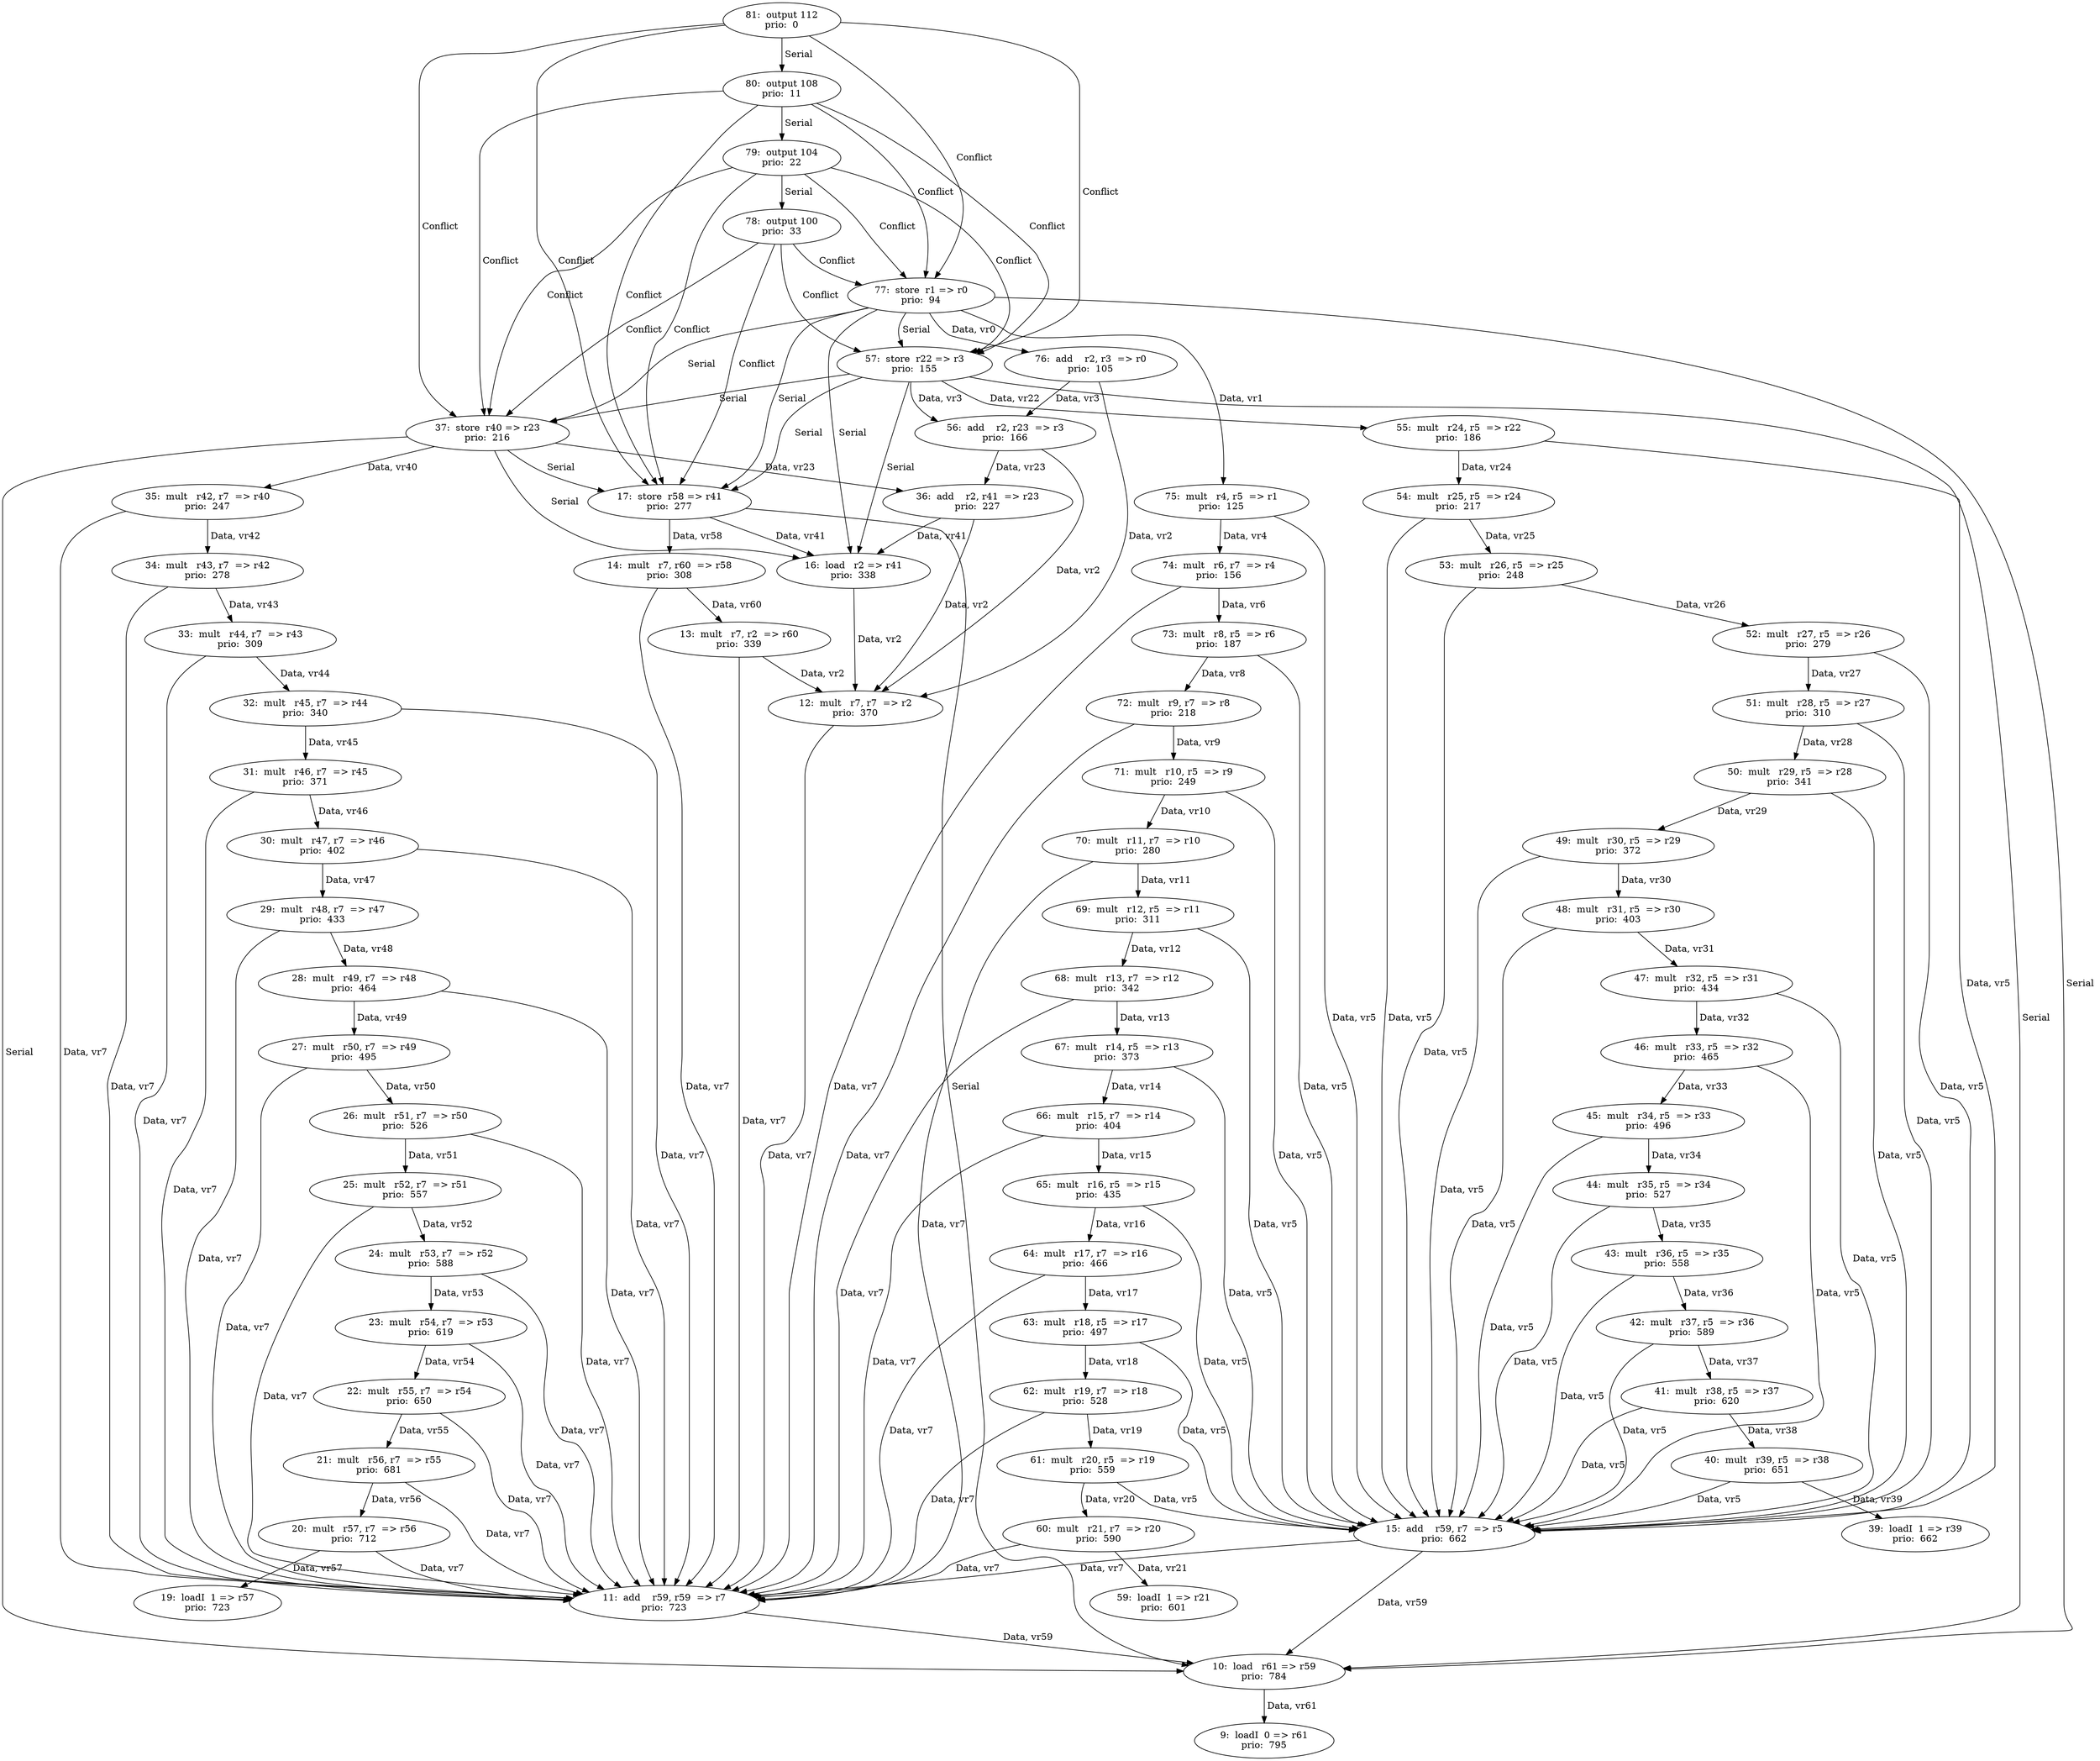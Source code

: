 digraph DG {
  9 [label="9:  loadI  0 => r61
prio:  795"];
  10 [label="10:  load   r61 => r59
prio:  784"];
  11 [label="11:  add    r59, r59  => r7
prio:  723"];
  12 [label="12:  mult   r7, r7  => r2
prio:  370"];
  13 [label="13:  mult   r7, r2  => r60
prio:  339"];
  14 [label="14:  mult   r7, r60  => r58
prio:  308"];
  15 [label="15:  add    r59, r7  => r5
prio:  662"];
  16 [label="16:  load   r2 => r41
prio:  338"];
  17 [label="17:  store  r58 => r41
prio:  277"];
  19 [label="19:  loadI  1 => r57
prio:  723"];
  20 [label="20:  mult   r57, r7  => r56
prio:  712"];
  21 [label="21:  mult   r56, r7  => r55
prio:  681"];
  22 [label="22:  mult   r55, r7  => r54
prio:  650"];
  23 [label="23:  mult   r54, r7  => r53
prio:  619"];
  24 [label="24:  mult   r53, r7  => r52
prio:  588"];
  25 [label="25:  mult   r52, r7  => r51
prio:  557"];
  26 [label="26:  mult   r51, r7  => r50
prio:  526"];
  27 [label="27:  mult   r50, r7  => r49
prio:  495"];
  28 [label="28:  mult   r49, r7  => r48
prio:  464"];
  29 [label="29:  mult   r48, r7  => r47
prio:  433"];
  30 [label="30:  mult   r47, r7  => r46
prio:  402"];
  31 [label="31:  mult   r46, r7  => r45
prio:  371"];
  32 [label="32:  mult   r45, r7  => r44
prio:  340"];
  33 [label="33:  mult   r44, r7  => r43
prio:  309"];
  34 [label="34:  mult   r43, r7  => r42
prio:  278"];
  35 [label="35:  mult   r42, r7  => r40
prio:  247"];
  36 [label="36:  add    r2, r41  => r23
prio:  227"];
  37 [label="37:  store  r40 => r23
prio:  216"];
  39 [label="39:  loadI  1 => r39
prio:  662"];
  40 [label="40:  mult   r39, r5  => r38
prio:  651"];
  41 [label="41:  mult   r38, r5  => r37
prio:  620"];
  42 [label="42:  mult   r37, r5  => r36
prio:  589"];
  43 [label="43:  mult   r36, r5  => r35
prio:  558"];
  44 [label="44:  mult   r35, r5  => r34
prio:  527"];
  45 [label="45:  mult   r34, r5  => r33
prio:  496"];
  46 [label="46:  mult   r33, r5  => r32
prio:  465"];
  47 [label="47:  mult   r32, r5  => r31
prio:  434"];
  48 [label="48:  mult   r31, r5  => r30
prio:  403"];
  49 [label="49:  mult   r30, r5  => r29
prio:  372"];
  50 [label="50:  mult   r29, r5  => r28
prio:  341"];
  51 [label="51:  mult   r28, r5  => r27
prio:  310"];
  52 [label="52:  mult   r27, r5  => r26
prio:  279"];
  53 [label="53:  mult   r26, r5  => r25
prio:  248"];
  54 [label="54:  mult   r25, r5  => r24
prio:  217"];
  55 [label="55:  mult   r24, r5  => r22
prio:  186"];
  56 [label="56:  add    r2, r23  => r3
prio:  166"];
  57 [label="57:  store  r22 => r3
prio:  155"];
  59 [label="59:  loadI  1 => r21
prio:  601"];
  60 [label="60:  mult   r21, r7  => r20
prio:  590"];
  61 [label="61:  mult   r20, r5  => r19
prio:  559"];
  62 [label="62:  mult   r19, r7  => r18
prio:  528"];
  63 [label="63:  mult   r18, r5  => r17
prio:  497"];
  64 [label="64:  mult   r17, r7  => r16
prio:  466"];
  65 [label="65:  mult   r16, r5  => r15
prio:  435"];
  66 [label="66:  mult   r15, r7  => r14
prio:  404"];
  67 [label="67:  mult   r14, r5  => r13
prio:  373"];
  68 [label="68:  mult   r13, r7  => r12
prio:  342"];
  69 [label="69:  mult   r12, r5  => r11
prio:  311"];
  70 [label="70:  mult   r11, r7  => r10
prio:  280"];
  71 [label="71:  mult   r10, r5  => r9
prio:  249"];
  72 [label="72:  mult   r9, r7  => r8
prio:  218"];
  73 [label="73:  mult   r8, r5  => r6
prio:  187"];
  74 [label="74:  mult   r6, r7  => r4
prio:  156"];
  75 [label="75:  mult   r4, r5  => r1
prio:  125"];
  76 [label="76:  add    r2, r3  => r0
prio:  105"];
  77 [label="77:  store  r1 => r0
prio:  94"];
  78 [label="78:  output 100
prio:  33"];
  79 [label="79:  output 104
prio:  22"];
  80 [label="80:  output 108
prio:  11"];
  81 [label="81:  output 112
prio:  0"];
  10 -> 9 [ label=" Data, vr61"];
  11 -> 10 [ label=" Data, vr59"];
  12 -> 11 [ label=" Data, vr7"];
  13 -> 11 [ label=" Data, vr7"];
  13 -> 12 [ label=" Data, vr2"];
  14 -> 11 [ label=" Data, vr7"];
  14 -> 13 [ label=" Data, vr60"];
  15 -> 10 [ label=" Data, vr59"];
  15 -> 11 [ label=" Data, vr7"];
  16 -> 12 [ label=" Data, vr2"];
  17 -> 14 [ label=" Data, vr58"];
  17 -> 16 [ label=" Data, vr41"];
  17 -> 10[ label=" Serial "];
  20 -> 19 [ label=" Data, vr57"];
  20 -> 11 [ label=" Data, vr7"];
  21 -> 20 [ label=" Data, vr56"];
  21 -> 11 [ label=" Data, vr7"];
  22 -> 21 [ label=" Data, vr55"];
  22 -> 11 [ label=" Data, vr7"];
  23 -> 22 [ label=" Data, vr54"];
  23 -> 11 [ label=" Data, vr7"];
  24 -> 23 [ label=" Data, vr53"];
  24 -> 11 [ label=" Data, vr7"];
  25 -> 24 [ label=" Data, vr52"];
  25 -> 11 [ label=" Data, vr7"];
  26 -> 25 [ label=" Data, vr51"];
  26 -> 11 [ label=" Data, vr7"];
  27 -> 26 [ label=" Data, vr50"];
  27 -> 11 [ label=" Data, vr7"];
  28 -> 27 [ label=" Data, vr49"];
  28 -> 11 [ label=" Data, vr7"];
  29 -> 28 [ label=" Data, vr48"];
  29 -> 11 [ label=" Data, vr7"];
  30 -> 29 [ label=" Data, vr47"];
  30 -> 11 [ label=" Data, vr7"];
  31 -> 30 [ label=" Data, vr46"];
  31 -> 11 [ label=" Data, vr7"];
  32 -> 31 [ label=" Data, vr45"];
  32 -> 11 [ label=" Data, vr7"];
  33 -> 32 [ label=" Data, vr44"];
  33 -> 11 [ label=" Data, vr7"];
  34 -> 33 [ label=" Data, vr43"];
  34 -> 11 [ label=" Data, vr7"];
  35 -> 34 [ label=" Data, vr42"];
  35 -> 11 [ label=" Data, vr7"];
  36 -> 12 [ label=" Data, vr2"];
  36 -> 16 [ label=" Data, vr41"];
  37 -> 35 [ label=" Data, vr40"];
  37 -> 36 [ label=" Data, vr23"];
  37 -> 17[ label=" Serial "];
  37 -> 10[ label=" Serial "];
  37 -> 16[ label=" Serial "];
  40 -> 39 [ label=" Data, vr39"];
  40 -> 15 [ label=" Data, vr5"];
  41 -> 40 [ label=" Data, vr38"];
  41 -> 15 [ label=" Data, vr5"];
  42 -> 41 [ label=" Data, vr37"];
  42 -> 15 [ label=" Data, vr5"];
  43 -> 42 [ label=" Data, vr36"];
  43 -> 15 [ label=" Data, vr5"];
  44 -> 43 [ label=" Data, vr35"];
  44 -> 15 [ label=" Data, vr5"];
  45 -> 44 [ label=" Data, vr34"];
  45 -> 15 [ label=" Data, vr5"];
  46 -> 45 [ label=" Data, vr33"];
  46 -> 15 [ label=" Data, vr5"];
  47 -> 46 [ label=" Data, vr32"];
  47 -> 15 [ label=" Data, vr5"];
  48 -> 47 [ label=" Data, vr31"];
  48 -> 15 [ label=" Data, vr5"];
  49 -> 48 [ label=" Data, vr30"];
  49 -> 15 [ label=" Data, vr5"];
  50 -> 49 [ label=" Data, vr29"];
  50 -> 15 [ label=" Data, vr5"];
  51 -> 50 [ label=" Data, vr28"];
  51 -> 15 [ label=" Data, vr5"];
  52 -> 51 [ label=" Data, vr27"];
  52 -> 15 [ label=" Data, vr5"];
  53 -> 52 [ label=" Data, vr26"];
  53 -> 15 [ label=" Data, vr5"];
  54 -> 53 [ label=" Data, vr25"];
  54 -> 15 [ label=" Data, vr5"];
  55 -> 54 [ label=" Data, vr24"];
  55 -> 15 [ label=" Data, vr5"];
  56 -> 12 [ label=" Data, vr2"];
  56 -> 36 [ label=" Data, vr23"];
  57 -> 55 [ label=" Data, vr22"];
  57 -> 56 [ label=" Data, vr3"];
  57 -> 37[ label=" Serial "];
  57 -> 10[ label=" Serial "];
  57 -> 16[ label=" Serial "];
  57 -> 17[ label=" Serial "];
  60 -> 59 [ label=" Data, vr21"];
  60 -> 11 [ label=" Data, vr7"];
  61 -> 60 [ label=" Data, vr20"];
  61 -> 15 [ label=" Data, vr5"];
  62 -> 61 [ label=" Data, vr19"];
  62 -> 11 [ label=" Data, vr7"];
  63 -> 62 [ label=" Data, vr18"];
  63 -> 15 [ label=" Data, vr5"];
  64 -> 63 [ label=" Data, vr17"];
  64 -> 11 [ label=" Data, vr7"];
  65 -> 64 [ label=" Data, vr16"];
  65 -> 15 [ label=" Data, vr5"];
  66 -> 65 [ label=" Data, vr15"];
  66 -> 11 [ label=" Data, vr7"];
  67 -> 66 [ label=" Data, vr14"];
  67 -> 15 [ label=" Data, vr5"];
  68 -> 67 [ label=" Data, vr13"];
  68 -> 11 [ label=" Data, vr7"];
  69 -> 68 [ label=" Data, vr12"];
  69 -> 15 [ label=" Data, vr5"];
  70 -> 69 [ label=" Data, vr11"];
  70 -> 11 [ label=" Data, vr7"];
  71 -> 70 [ label=" Data, vr10"];
  71 -> 15 [ label=" Data, vr5"];
  72 -> 71 [ label=" Data, vr9"];
  72 -> 11 [ label=" Data, vr7"];
  73 -> 72 [ label=" Data, vr8"];
  73 -> 15 [ label=" Data, vr5"];
  74 -> 73 [ label=" Data, vr6"];
  74 -> 11 [ label=" Data, vr7"];
  75 -> 74 [ label=" Data, vr4"];
  75 -> 15 [ label=" Data, vr5"];
  76 -> 12 [ label=" Data, vr2"];
  76 -> 56 [ label=" Data, vr3"];
  77 -> 75 [ label=" Data, vr1"];
  77 -> 76 [ label=" Data, vr0"];
  77 -> 57[ label=" Serial "];
  77 -> 10[ label=" Serial "];
  77 -> 16[ label=" Serial "];
  77 -> 37[ label=" Serial "];
  77 -> 17[ label=" Serial "];
  78 -> 77 [ label=" Conflict "];
  78 -> 57 [ label=" Conflict "];
  78 -> 37 [ label=" Conflict "];
  78 -> 17 [ label=" Conflict "];
  79 -> 78[ label=" Serial "];
  79 -> 77 [ label=" Conflict "];
  79 -> 57 [ label=" Conflict "];
  79 -> 37 [ label=" Conflict "];
  79 -> 17 [ label=" Conflict "];
  80 -> 79[ label=" Serial "];
  80 -> 77 [ label=" Conflict "];
  80 -> 57 [ label=" Conflict "];
  80 -> 37 [ label=" Conflict "];
  80 -> 17 [ label=" Conflict "];
  81 -> 80[ label=" Serial "];
  81 -> 77 [ label=" Conflict "];
  81 -> 57 [ label=" Conflict "];
  81 -> 37 [ label=" Conflict "];
  81 -> 17 [ label=" Conflict "];
}
